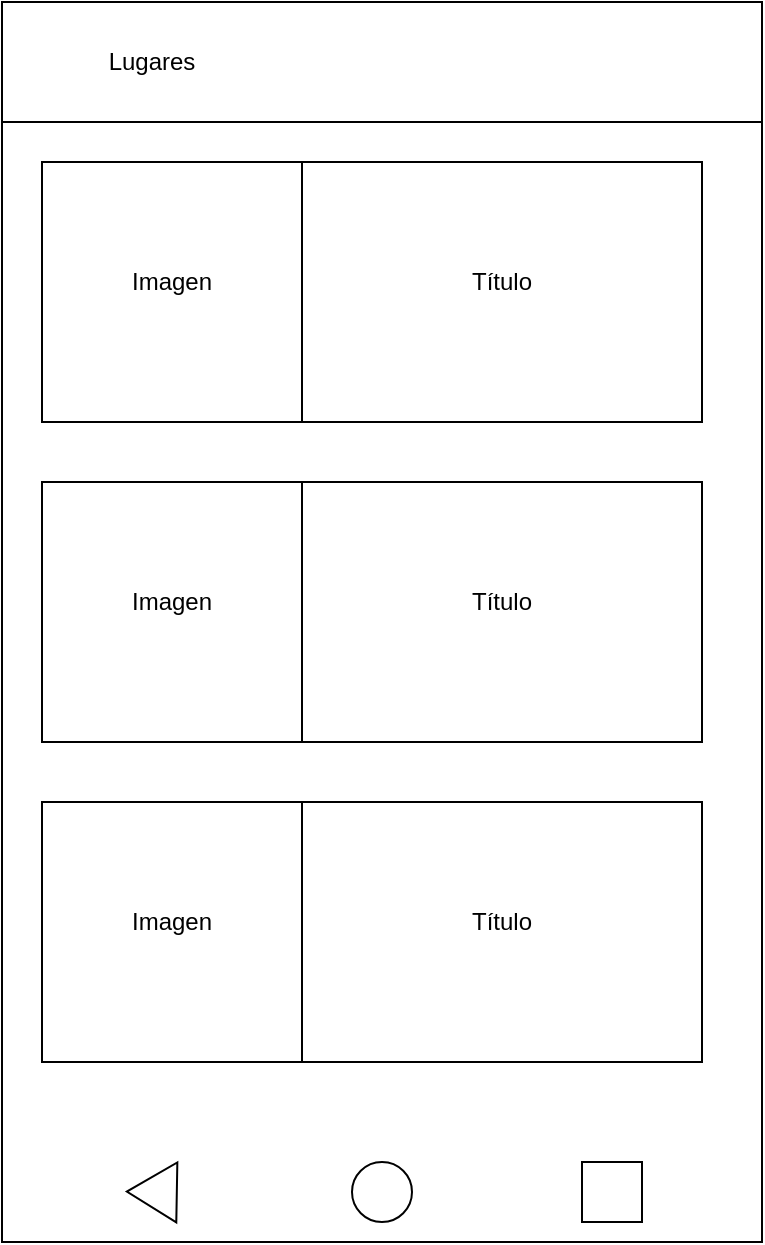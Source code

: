 <mxfile version="13.6.6" type="github">
  <diagram id="mmmsu6bjyGSo600N3URv" name="Page-1">
    <mxGraphModel dx="1422" dy="794" grid="1" gridSize="10" guides="1" tooltips="1" connect="1" arrows="1" fold="1" page="1" pageScale="1" pageWidth="827" pageHeight="1169" math="0" shadow="0">
      <root>
        <mxCell id="0" />
        <mxCell id="1" parent="0" />
        <mxCell id="6o3ZnMH1NGduQZ3Hc6mM-1" value="" style="rounded=0;whiteSpace=wrap;html=1;" vertex="1" parent="1">
          <mxGeometry x="40" y="40" width="380" height="620" as="geometry" />
        </mxCell>
        <mxCell id="6o3ZnMH1NGduQZ3Hc6mM-2" value="" style="rounded=0;whiteSpace=wrap;html=1;" vertex="1" parent="1">
          <mxGeometry x="40" y="40" width="380" height="60" as="geometry" />
        </mxCell>
        <mxCell id="6o3ZnMH1NGduQZ3Hc6mM-3" value="Lugares" style="text;html=1;strokeColor=none;fillColor=none;align=center;verticalAlign=middle;whiteSpace=wrap;rounded=0;" vertex="1" parent="1">
          <mxGeometry x="70" y="50" width="90" height="40" as="geometry" />
        </mxCell>
        <mxCell id="6o3ZnMH1NGduQZ3Hc6mM-4" value="" style="rounded=0;whiteSpace=wrap;html=1;" vertex="1" parent="1">
          <mxGeometry x="60" y="120" width="330" height="130" as="geometry" />
        </mxCell>
        <mxCell id="6o3ZnMH1NGduQZ3Hc6mM-5" value="" style="whiteSpace=wrap;html=1;aspect=fixed;" vertex="1" parent="1">
          <mxGeometry x="60" y="120" width="130" height="130" as="geometry" />
        </mxCell>
        <mxCell id="6o3ZnMH1NGduQZ3Hc6mM-6" value="Imagen" style="text;html=1;strokeColor=none;fillColor=none;align=center;verticalAlign=middle;whiteSpace=wrap;rounded=0;" vertex="1" parent="1">
          <mxGeometry x="105" y="170" width="40" height="20" as="geometry" />
        </mxCell>
        <mxCell id="6o3ZnMH1NGduQZ3Hc6mM-7" value="Título" style="text;html=1;strokeColor=none;fillColor=none;align=center;verticalAlign=middle;whiteSpace=wrap;rounded=0;" vertex="1" parent="1">
          <mxGeometry x="270" y="170" width="40" height="20" as="geometry" />
        </mxCell>
        <mxCell id="6o3ZnMH1NGduQZ3Hc6mM-8" value="" style="rounded=0;whiteSpace=wrap;html=1;" vertex="1" parent="1">
          <mxGeometry x="60" y="280" width="330" height="130" as="geometry" />
        </mxCell>
        <mxCell id="6o3ZnMH1NGduQZ3Hc6mM-9" value="" style="whiteSpace=wrap;html=1;aspect=fixed;" vertex="1" parent="1">
          <mxGeometry x="60" y="280" width="130" height="130" as="geometry" />
        </mxCell>
        <mxCell id="6o3ZnMH1NGduQZ3Hc6mM-10" value="Imagen" style="text;html=1;strokeColor=none;fillColor=none;align=center;verticalAlign=middle;whiteSpace=wrap;rounded=0;" vertex="1" parent="1">
          <mxGeometry x="105" y="330" width="40" height="20" as="geometry" />
        </mxCell>
        <mxCell id="6o3ZnMH1NGduQZ3Hc6mM-11" value="Título" style="text;html=1;strokeColor=none;fillColor=none;align=center;verticalAlign=middle;whiteSpace=wrap;rounded=0;" vertex="1" parent="1">
          <mxGeometry x="270" y="330" width="40" height="20" as="geometry" />
        </mxCell>
        <mxCell id="6o3ZnMH1NGduQZ3Hc6mM-12" value="" style="rounded=0;whiteSpace=wrap;html=1;" vertex="1" parent="1">
          <mxGeometry x="60" y="440" width="330" height="130" as="geometry" />
        </mxCell>
        <mxCell id="6o3ZnMH1NGduQZ3Hc6mM-13" value="" style="whiteSpace=wrap;html=1;aspect=fixed;" vertex="1" parent="1">
          <mxGeometry x="60" y="440" width="130" height="130" as="geometry" />
        </mxCell>
        <mxCell id="6o3ZnMH1NGduQZ3Hc6mM-14" value="Imagen" style="text;html=1;strokeColor=none;fillColor=none;align=center;verticalAlign=middle;whiteSpace=wrap;rounded=0;" vertex="1" parent="1">
          <mxGeometry x="105" y="490" width="40" height="20" as="geometry" />
        </mxCell>
        <mxCell id="6o3ZnMH1NGduQZ3Hc6mM-15" value="Título" style="text;html=1;strokeColor=none;fillColor=none;align=center;verticalAlign=middle;whiteSpace=wrap;rounded=0;" vertex="1" parent="1">
          <mxGeometry x="270" y="490" width="40" height="20" as="geometry" />
        </mxCell>
        <mxCell id="6o3ZnMH1NGduQZ3Hc6mM-16" value="" style="ellipse;whiteSpace=wrap;html=1;aspect=fixed;" vertex="1" parent="1">
          <mxGeometry x="215" y="620" width="30" height="30" as="geometry" />
        </mxCell>
        <mxCell id="6o3ZnMH1NGduQZ3Hc6mM-17" value="" style="triangle;whiteSpace=wrap;html=1;rotation=-179;" vertex="1" parent="1">
          <mxGeometry x="102.41" y="620" width="25" height="30" as="geometry" />
        </mxCell>
        <mxCell id="6o3ZnMH1NGduQZ3Hc6mM-18" value="" style="whiteSpace=wrap;html=1;aspect=fixed;" vertex="1" parent="1">
          <mxGeometry x="330" y="620" width="30" height="30" as="geometry" />
        </mxCell>
      </root>
    </mxGraphModel>
  </diagram>
</mxfile>
